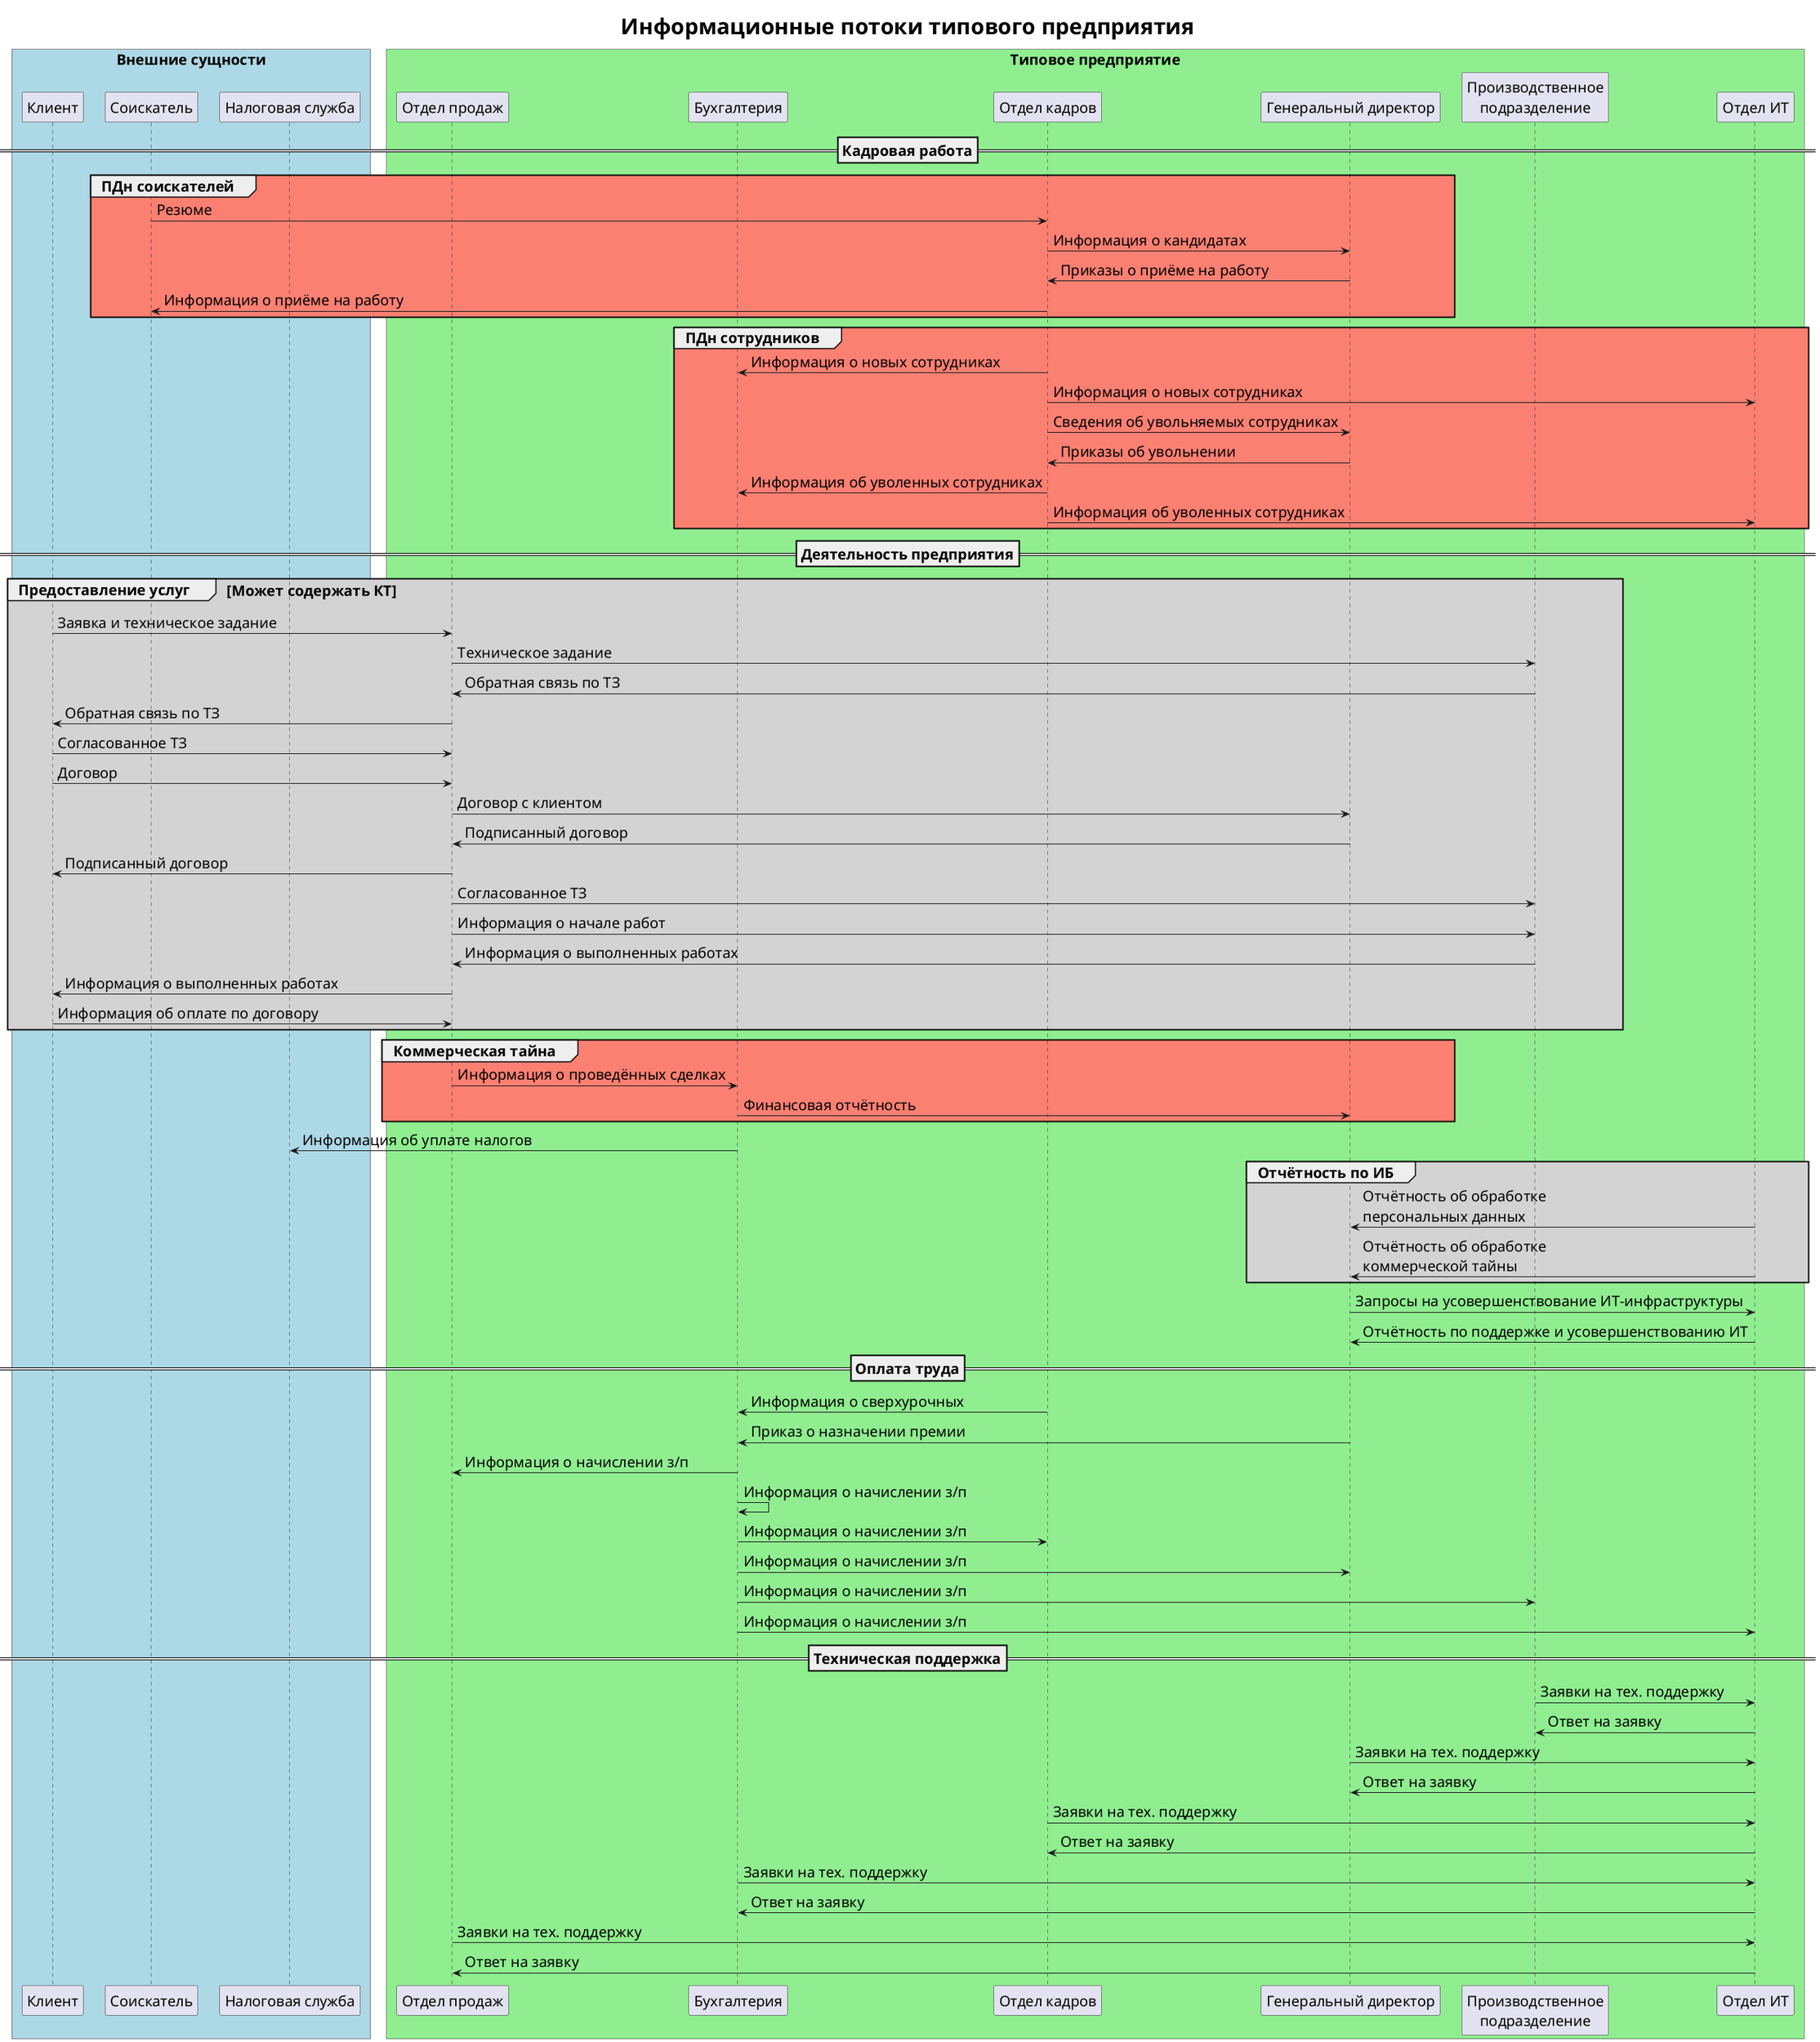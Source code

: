 @startuml ifd

title Информационные потоки типового предприятия

skinparam ParticipantPadding 10
skinparam BoxPadding 10
skinparam DefaultFontSize 20
skinparam TitleFontSize 30

box "Внешние сущности" #LightBlue 
participant "Клиент" as client
participant "Соискатель" as candidate
participant "Налоговая служба" as irs
end box

box "Типовое предприятие" #LightGreen
participant "Отдел продаж" as sales
participant "Бухгалтерия" as accounting
participant "Отдел кадров" as hr
participant "Генеральный директор" as ceo
participant "Производственное\nподразделение" as production
participant "Отдел ИТ" as it
end box

==Кадровая работа==

group #Salmon ПДн соискателей  
    candidate -> hr : Резюме
    hr -> ceo : Информация о кандидатах
    ceo -> hr : Приказы о приёме на работу
    hr -> candidate : Информация о приёме на работу
end

group #Salmon ПДн сотрудников  
    hr -> accounting : Информация о новых сотрудниках
    hr -> it : Информация о новых сотрудниках
    hr -> ceo : Сведения об увольняемых сотрудниках
    ceo -> hr : Приказы об увольнении
    hr -> accounting : Информация об уволенных сотрудниках
    hr -> it : Информация об уволенных сотрудниках
end
==Деятельность предприятия==
group #LightGrey Предоставление услуг [Может содержать КТ]
    client -> sales : Заявка и техническое задание
    sales -> production : Техническое задание
    production -> sales : Обратная связь по ТЗ
    sales -> client : Обратная связь по ТЗ
    client -> sales : Согласованное ТЗ
    client -> sales : Договор
    sales -> ceo : Договор с клиентом
    ceo -> sales : Подписанный договор
    sales -> client : Подписанный договор
    sales -> production : Согласованное ТЗ
    sales -> production : Информация о начале работ
    production -> sales : Информация о выполненных работах
    sales -> client : Информация о выполненных работах
    client -> sales : Информация об оплате по договору
end
group #Salmon Коммерческая тайна
    sales -> accounting : Информация о проведённых сделках
    accounting -> ceo : Финансовая отчётность
end
accounting -> irs : Информация об уплате налогов
group #LightGrey Отчётность по ИБ
    it -> ceo : Отчётность об обработке\nперсональных данных
    it -> ceo : Отчётность об обработке\nкоммерческой тайны
end
ceo -> it : Запросы на усовершенствование ИТ-инфраструктуры
it -> ceo : Отчётность по поддержке и усовершенствованию ИТ

==Оплата труда==

hr -> accounting : Информация о сверхурочных
ceo -> accounting : Приказ о назначении премии
accounting -> sales : Информация о начислении з/п
accounting -> accounting : Информация о начислении з/п
accounting -> hr : Информация о начислении з/п
accounting -> ceo : Информация о начислении з/п
accounting -> production : Информация о начислении з/п
accounting -> it : Информация о начислении з/п

==Техническая поддержка==

production -> it : Заявки на тех. поддержку
it -> production : Ответ на заявку
ceo -> it : Заявки на тех. поддержку
it -> ceo : Ответ на заявку
hr -> it : Заявки на тех. поддержку
it -> hr : Ответ на заявку
accounting -> it : Заявки на тех. поддержку
it -> accounting : Ответ на заявку
sales -> it : Заявки на тех. поддержку
it -> sales : Ответ на заявку

@enduml